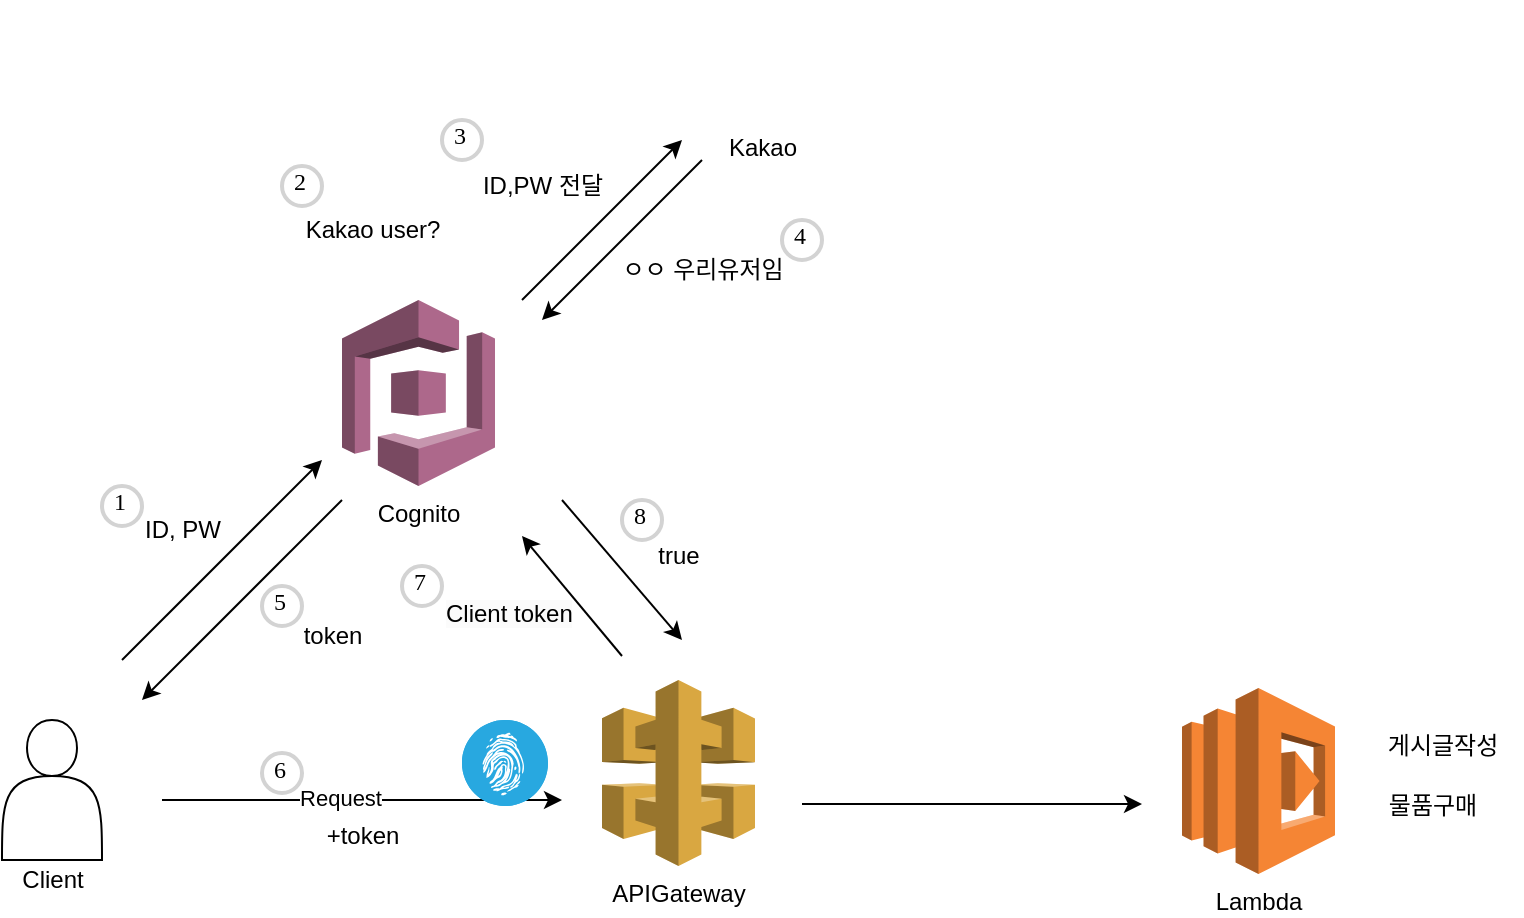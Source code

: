 <mxfile version="22.1.5" type="github">
  <diagram id="Ht1M8jgEwFfnCIfOTk4-" name="Page-1">
    <mxGraphModel dx="1183" dy="750" grid="1" gridSize="10" guides="1" tooltips="1" connect="1" arrows="1" fold="1" page="1" pageScale="1" pageWidth="1169" pageHeight="827" math="0" shadow="0">
      <root>
        <mxCell id="0" />
        <mxCell id="1" parent="0" />
        <mxCell id="-A7YsrsmAqbq9cjNuWH3-1" value="Lambda" style="outlineConnect=0;dashed=0;verticalLabelPosition=bottom;verticalAlign=top;align=center;html=1;shape=mxgraph.aws3.lambda;fillColor=#F58534;gradientColor=none;" vertex="1" parent="1">
          <mxGeometry x="630" y="414" width="76.5" height="93" as="geometry" />
        </mxCell>
        <mxCell id="-A7YsrsmAqbq9cjNuWH3-4" value="Cognito" style="outlineConnect=0;dashed=0;verticalLabelPosition=bottom;verticalAlign=top;align=center;html=1;shape=mxgraph.aws3.cognito;fillColor=#AD688B;gradientColor=none;" vertex="1" parent="1">
          <mxGeometry x="210" y="220" width="76.5" height="93" as="geometry" />
        </mxCell>
        <mxCell id="-A7YsrsmAqbq9cjNuWH3-6" value="Kakao" style="shape=image;html=1;verticalAlign=top;verticalLabelPosition=bottom;labelBackgroundColor=#ffffff;imageAspect=0;aspect=fixed;image=https://cdn1.iconfinder.com/data/icons/rounded-social-media/512/kakao-128.png" vertex="1" parent="1">
          <mxGeometry x="390" y="70" width="60" height="60" as="geometry" />
        </mxCell>
        <mxCell id="-A7YsrsmAqbq9cjNuWH3-8" value="APIGateway" style="outlineConnect=0;dashed=0;verticalLabelPosition=bottom;verticalAlign=top;align=center;html=1;shape=mxgraph.aws3.api_gateway;fillColor=#D9A741;gradientColor=none;" vertex="1" parent="1">
          <mxGeometry x="340" y="410" width="76.5" height="93" as="geometry" />
        </mxCell>
        <mxCell id="-A7YsrsmAqbq9cjNuWH3-10" value="" style="group" vertex="1" connectable="0" parent="1">
          <mxGeometry x="40" y="430" width="50" height="95" as="geometry" />
        </mxCell>
        <mxCell id="-A7YsrsmAqbq9cjNuWH3-5" value="" style="shape=actor;whiteSpace=wrap;html=1;" vertex="1" parent="-A7YsrsmAqbq9cjNuWH3-10">
          <mxGeometry width="50" height="70" as="geometry" />
        </mxCell>
        <mxCell id="-A7YsrsmAqbq9cjNuWH3-7" value="Client" style="text;html=1;align=center;verticalAlign=middle;resizable=0;points=[];autosize=1;strokeColor=none;fillColor=none;" vertex="1" parent="-A7YsrsmAqbq9cjNuWH3-10">
          <mxGeometry y="65" width="50" height="30" as="geometry" />
        </mxCell>
        <mxCell id="-A7YsrsmAqbq9cjNuWH3-18" value="" style="endArrow=classic;html=1;rounded=0;" edge="1" parent="1">
          <mxGeometry width="50" height="50" relative="1" as="geometry">
            <mxPoint x="100" y="400" as="sourcePoint" />
            <mxPoint x="200" y="300" as="targetPoint" />
          </mxGeometry>
        </mxCell>
        <mxCell id="-A7YsrsmAqbq9cjNuWH3-19" value="ID, PW" style="text;html=1;align=center;verticalAlign=middle;resizable=0;points=[];autosize=1;strokeColor=none;fillColor=none;" vertex="1" parent="1">
          <mxGeometry x="100" y="320" width="60" height="30" as="geometry" />
        </mxCell>
        <mxCell id="-A7YsrsmAqbq9cjNuWH3-20" value="" style="endArrow=classic;html=1;rounded=0;" edge="1" parent="1">
          <mxGeometry width="50" height="50" relative="1" as="geometry">
            <mxPoint x="210" y="320" as="sourcePoint" />
            <mxPoint x="110" y="420" as="targetPoint" />
          </mxGeometry>
        </mxCell>
        <mxCell id="-A7YsrsmAqbq9cjNuWH3-21" value="token" style="text;html=1;align=center;verticalAlign=middle;resizable=0;points=[];autosize=1;strokeColor=none;fillColor=none;" vertex="1" parent="1">
          <mxGeometry x="180" y="373" width="50" height="30" as="geometry" />
        </mxCell>
        <mxCell id="-A7YsrsmAqbq9cjNuWH3-22" value="" style="endArrow=classic;html=1;rounded=0;" edge="1" parent="1">
          <mxGeometry width="50" height="50" relative="1" as="geometry">
            <mxPoint x="120" y="470" as="sourcePoint" />
            <mxPoint x="320" y="470" as="targetPoint" />
          </mxGeometry>
        </mxCell>
        <mxCell id="-A7YsrsmAqbq9cjNuWH3-23" value="Request" style="edgeLabel;html=1;align=center;verticalAlign=middle;resizable=0;points=[];" vertex="1" connectable="0" parent="-A7YsrsmAqbq9cjNuWH3-22">
          <mxGeometry x="-0.11" y="1" relative="1" as="geometry">
            <mxPoint as="offset" />
          </mxGeometry>
        </mxCell>
        <mxCell id="-A7YsrsmAqbq9cjNuWH3-24" value="" style="endArrow=classic;html=1;rounded=0;" edge="1" parent="1">
          <mxGeometry width="50" height="50" relative="1" as="geometry">
            <mxPoint x="350" y="398" as="sourcePoint" />
            <mxPoint x="300" y="338" as="targetPoint" />
          </mxGeometry>
        </mxCell>
        <mxCell id="-A7YsrsmAqbq9cjNuWH3-25" value="+token" style="text;html=1;align=center;verticalAlign=middle;resizable=0;points=[];autosize=1;strokeColor=none;fillColor=none;" vertex="1" parent="1">
          <mxGeometry x="190" y="473" width="60" height="30" as="geometry" />
        </mxCell>
        <mxCell id="-A7YsrsmAqbq9cjNuWH3-26" value="&lt;span style=&quot;color: rgb(0, 0, 0); font-family: Helvetica; font-size: 12px; font-style: normal; font-variant-ligatures: normal; font-variant-caps: normal; font-weight: 400; letter-spacing: normal; orphans: 2; text-align: center; text-indent: 0px; text-transform: none; widows: 2; word-spacing: 0px; -webkit-text-stroke-width: 0px; background-color: rgb(251, 251, 251); text-decoration-thickness: initial; text-decoration-style: initial; text-decoration-color: initial; float: none; display: inline !important;&quot;&gt;Client token&lt;/span&gt;" style="text;whiteSpace=wrap;html=1;" vertex="1" parent="1">
          <mxGeometry x="260" y="363" width="70" height="40" as="geometry" />
        </mxCell>
        <mxCell id="-A7YsrsmAqbq9cjNuWH3-27" value="" style="endArrow=classic;html=1;rounded=0;" edge="1" parent="1">
          <mxGeometry width="50" height="50" relative="1" as="geometry">
            <mxPoint x="320" y="320" as="sourcePoint" />
            <mxPoint x="380" y="390" as="targetPoint" />
          </mxGeometry>
        </mxCell>
        <mxCell id="-A7YsrsmAqbq9cjNuWH3-28" value="true" style="text;html=1;align=center;verticalAlign=middle;resizable=0;points=[];autosize=1;strokeColor=none;fillColor=none;" vertex="1" parent="1">
          <mxGeometry x="358.25" y="333" width="40" height="30" as="geometry" />
        </mxCell>
        <mxCell id="-A7YsrsmAqbq9cjNuWH3-29" value="" style="endArrow=classic;html=1;rounded=0;" edge="1" parent="1">
          <mxGeometry width="50" height="50" relative="1" as="geometry">
            <mxPoint x="440" y="472" as="sourcePoint" />
            <mxPoint x="610" y="472" as="targetPoint" />
          </mxGeometry>
        </mxCell>
        <mxCell id="-A7YsrsmAqbq9cjNuWH3-30" value="" style="fillColor=#28A8E0;verticalLabelPosition=bottom;sketch=0;html=1;strokeColor=#ffffff;verticalAlign=top;align=center;points=[[0.145,0.145,0],[0.5,0,0],[0.855,0.145,0],[1,0.5,0],[0.855,0.855,0],[0.5,1,0],[0.145,0.855,0],[0,0.5,0]];pointerEvents=1;shape=mxgraph.cisco_safe.compositeIcon;bgIcon=ellipse;resIcon=mxgraph.cisco_safe.capability.identity_authorization;" vertex="1" parent="1">
          <mxGeometry x="270" y="430" width="43" height="43" as="geometry" />
        </mxCell>
        <mxCell id="-A7YsrsmAqbq9cjNuWH3-31" value="Kakao user?" style="text;html=1;align=center;verticalAlign=middle;resizable=0;points=[];autosize=1;strokeColor=none;fillColor=none;" vertex="1" parent="1">
          <mxGeometry x="180" y="170" width="90" height="30" as="geometry" />
        </mxCell>
        <mxCell id="-A7YsrsmAqbq9cjNuWH3-32" value="" style="endArrow=classic;html=1;rounded=0;" edge="1" parent="1">
          <mxGeometry width="50" height="50" relative="1" as="geometry">
            <mxPoint x="300" y="220" as="sourcePoint" />
            <mxPoint x="380" y="140" as="targetPoint" />
          </mxGeometry>
        </mxCell>
        <mxCell id="-A7YsrsmAqbq9cjNuWH3-34" value="ID,PW 전달" style="text;html=1;align=center;verticalAlign=middle;resizable=0;points=[];autosize=1;strokeColor=none;fillColor=none;" vertex="1" parent="1">
          <mxGeometry x="270" y="148" width="80" height="30" as="geometry" />
        </mxCell>
        <mxCell id="-A7YsrsmAqbq9cjNuWH3-35" value="" style="endArrow=classic;html=1;rounded=0;" edge="1" parent="1">
          <mxGeometry width="50" height="50" relative="1" as="geometry">
            <mxPoint x="390" y="150" as="sourcePoint" />
            <mxPoint x="310" y="230" as="targetPoint" />
          </mxGeometry>
        </mxCell>
        <mxCell id="-A7YsrsmAqbq9cjNuWH3-36" value="ㅇㅇ 우리유저임" style="text;html=1;align=center;verticalAlign=middle;resizable=0;points=[];autosize=1;strokeColor=none;fillColor=none;" vertex="1" parent="1">
          <mxGeometry x="340" y="190" width="100" height="30" as="geometry" />
        </mxCell>
        <mxCell id="-A7YsrsmAqbq9cjNuWH3-37" value="게시글작성" style="text;html=1;align=center;verticalAlign=middle;resizable=0;points=[];autosize=1;strokeColor=none;fillColor=none;" vertex="1" parent="1">
          <mxGeometry x="720" y="428" width="80" height="30" as="geometry" />
        </mxCell>
        <mxCell id="-A7YsrsmAqbq9cjNuWH3-38" value="물품구매" style="text;html=1;align=center;verticalAlign=middle;resizable=0;points=[];autosize=1;strokeColor=none;fillColor=none;" vertex="1" parent="1">
          <mxGeometry x="720" y="458" width="70" height="30" as="geometry" />
        </mxCell>
        <mxCell id="-A7YsrsmAqbq9cjNuWH3-39" value="1" style="ellipse;whiteSpace=wrap;html=1;aspect=fixed;strokeWidth=2;fontFamily=Tahoma;spacingBottom=4;spacingRight=2;strokeColor=#d3d3d3;" vertex="1" parent="1">
          <mxGeometry x="90" y="313" width="20" height="20" as="geometry" />
        </mxCell>
        <mxCell id="-A7YsrsmAqbq9cjNuWH3-40" value="2" style="ellipse;whiteSpace=wrap;html=1;aspect=fixed;strokeWidth=2;fontFamily=Tahoma;spacingBottom=4;spacingRight=2;strokeColor=#d3d3d3;" vertex="1" parent="1">
          <mxGeometry x="180" y="153" width="20" height="20" as="geometry" />
        </mxCell>
        <mxCell id="-A7YsrsmAqbq9cjNuWH3-43" value="3" style="ellipse;whiteSpace=wrap;html=1;aspect=fixed;strokeWidth=2;fontFamily=Tahoma;spacingBottom=4;spacingRight=2;strokeColor=#d3d3d3;" vertex="1" parent="1">
          <mxGeometry x="260" y="130" width="20" height="20" as="geometry" />
        </mxCell>
        <mxCell id="-A7YsrsmAqbq9cjNuWH3-44" value="4" style="ellipse;whiteSpace=wrap;html=1;aspect=fixed;strokeWidth=2;fontFamily=Tahoma;spacingBottom=4;spacingRight=2;strokeColor=#d3d3d3;" vertex="1" parent="1">
          <mxGeometry x="430" y="180" width="20" height="20" as="geometry" />
        </mxCell>
        <mxCell id="-A7YsrsmAqbq9cjNuWH3-45" value="5" style="ellipse;whiteSpace=wrap;html=1;aspect=fixed;strokeWidth=2;fontFamily=Tahoma;spacingBottom=4;spacingRight=2;strokeColor=#d3d3d3;" vertex="1" parent="1">
          <mxGeometry x="170" y="363" width="20" height="20" as="geometry" />
        </mxCell>
        <mxCell id="-A7YsrsmAqbq9cjNuWH3-48" value="6" style="ellipse;whiteSpace=wrap;html=1;aspect=fixed;strokeWidth=2;fontFamily=Tahoma;spacingBottom=4;spacingRight=2;strokeColor=#d3d3d3;" vertex="1" parent="1">
          <mxGeometry x="170" y="446.5" width="20" height="20" as="geometry" />
        </mxCell>
        <mxCell id="-A7YsrsmAqbq9cjNuWH3-49" value="7" style="ellipse;whiteSpace=wrap;html=1;aspect=fixed;strokeWidth=2;fontFamily=Tahoma;spacingBottom=4;spacingRight=2;strokeColor=#d3d3d3;" vertex="1" parent="1">
          <mxGeometry x="240" y="353" width="20" height="20" as="geometry" />
        </mxCell>
        <mxCell id="-A7YsrsmAqbq9cjNuWH3-50" value="8" style="ellipse;whiteSpace=wrap;html=1;aspect=fixed;strokeWidth=2;fontFamily=Tahoma;spacingBottom=4;spacingRight=2;strokeColor=#d3d3d3;" vertex="1" parent="1">
          <mxGeometry x="350" y="320" width="20" height="20" as="geometry" />
        </mxCell>
      </root>
    </mxGraphModel>
  </diagram>
</mxfile>
